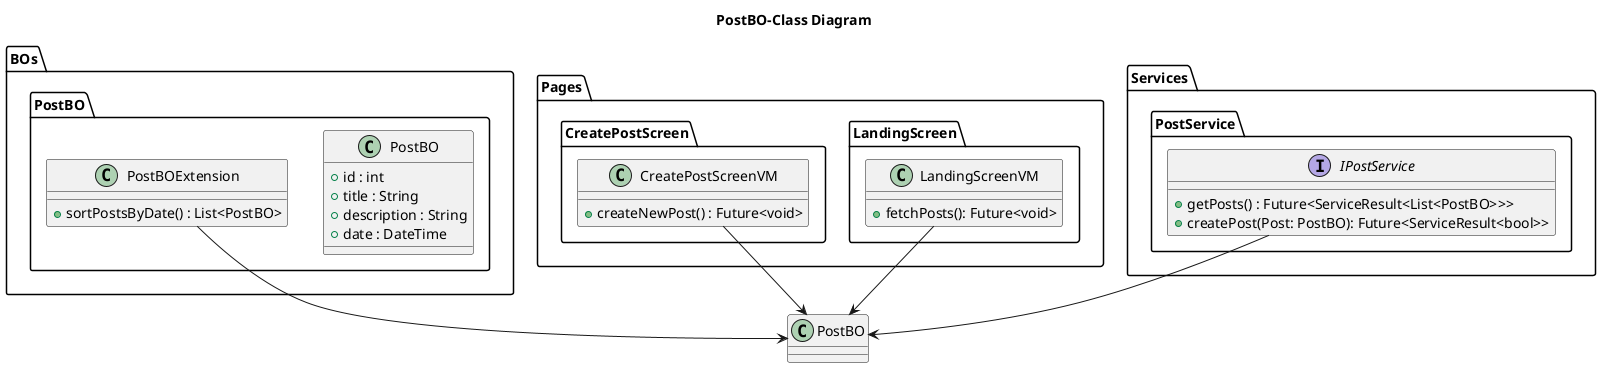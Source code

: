@startuml PostBO-Class Diagram

title **PostBO-Class Diagram**

package BOs{
    package PostBO{
        class PostBO{
            + id : int
            + title : String
            + description : String
            + date : DateTime
        }
        class PostBOExtension{
            + sortPostsByDate() : List<PostBO>
        }
    }
}

package Pages{
    package LandingScreen{
        class LandingScreenVM{
            + fetchPosts(): Future<void>
        }
    }
    package CreatePostScreen{
        class CreatePostScreenVM{
            + createNewPost() : Future<void>
        }
    }
}
package Services{
    package PostService{
        interface IPostService{
            + getPosts() : Future<ServiceResult<List<PostBO>>>
            + createPost(Post: PostBO): Future<ServiceResult<bool>>
        }
    }
}

CreatePostScreenVM --> PostBO
IPostService --> PostBO
LandingScreenVM --> PostBO
PostBOExtension --> PostBO

newpage
title **PostBOExtension**
package Pages{
    package LandingScreen{
        class LandingScreenVM{
            + sortPosts() : Future<void>
        }
    }
}

package BOs{
    package PostBO{
        class PostBOExtension{
            + sortPostsByDate() : List<PostBO>
        }
    }
}
LandingScreenVM --> PostBOExtension


newpage
title **PostBOExtension**
package BOs{
    package PostBO{
        class PostBOExtension{
            + sortPostsByDate() : List<PostBO>
        }
    }
}

package Helpers{
    package Utilities{
        class Utilities{
            + currentDate() : DateTime
        }
    }
}

Utilities <-- PostBOExtension
@enduml